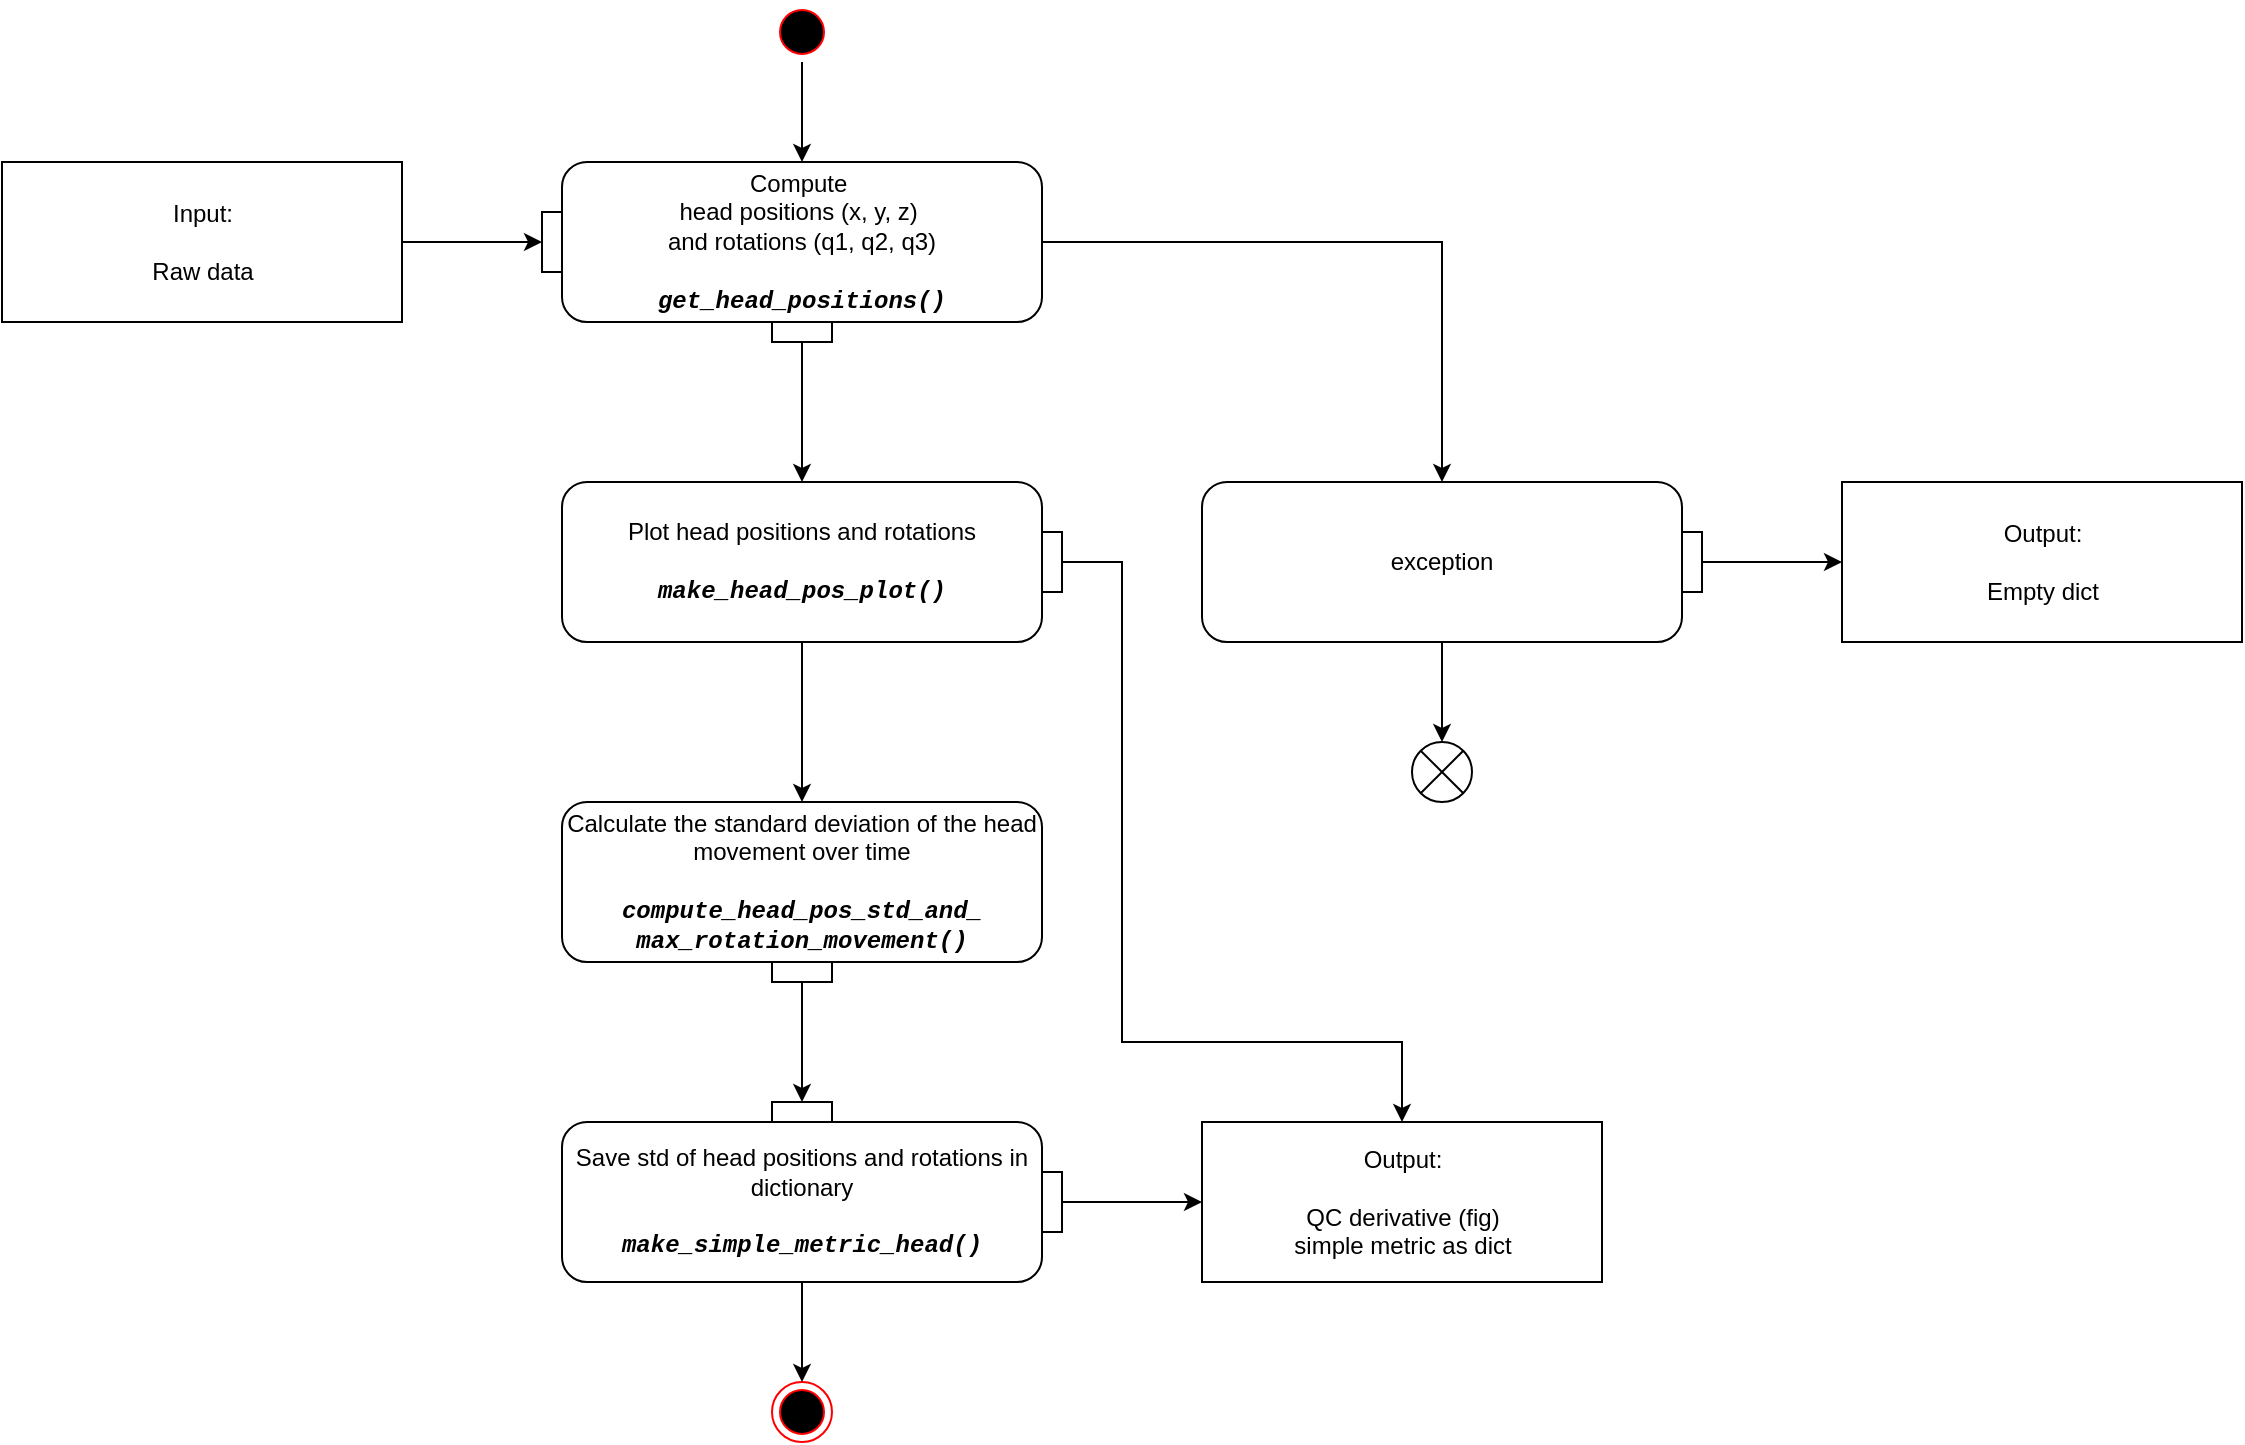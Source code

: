 <mxfile version="20.8.16" type="device"><diagram name="Page-1" id="cNk8rawfNz_4RUY2DilG"><mxGraphModel dx="1584" dy="1091" grid="1" gridSize="10" guides="1" tooltips="1" connect="1" arrows="1" fold="1" page="0" pageScale="1" pageWidth="1169" pageHeight="827" math="0" shadow="0"><root><mxCell id="0"/><mxCell id="1" parent="0"/><mxCell id="WeTih67nczexHxwz61cG-1" value="" style="ellipse;html=1;shape=startState;fillColor=#000000;strokeColor=#ff0000;" parent="1" vertex="1"><mxGeometry x="425" y="40" width="30" height="30" as="geometry"/></mxCell><mxCell id="WeTih67nczexHxwz61cG-22" value="" style="ellipse;html=1;shape=endState;fillColor=#000000;strokeColor=#ff0000;" parent="1" vertex="1"><mxGeometry x="425" y="730" width="30" height="30" as="geometry"/></mxCell><mxCell id="WeTih67nczexHxwz61cG-80" value="Output:&lt;br&gt;&lt;br&gt;QC derivative (fig)&lt;br&gt;simple metric as dict" style="html=1;dashed=0;fontFamily=Helvetica;fontSize=12;fontColor=rgb(0, 0, 0);align=center;strokeColor=rgb(0, 0, 0);fillColor=rgb(255, 255, 255);" parent="1" vertex="1"><mxGeometry x="640" y="600" width="200" height="80" as="geometry"/></mxCell><mxCell id="i3P34daP5RMbJGs39lf5-1" value="Input:&lt;br&gt;&lt;br&gt;Raw data" style="html=1;" vertex="1" parent="1"><mxGeometry x="40" y="120" width="200" height="80" as="geometry"/></mxCell><mxCell id="i3P34daP5RMbJGs39lf5-105" value="" style="edgeStyle=orthogonalEdgeStyle;rounded=0;orthogonalLoop=1;jettySize=auto;html=1;fontFamily=Courier New;fontSize=12;" edge="1" parent="1" source="i3P34daP5RMbJGs39lf5-99" target="i3P34daP5RMbJGs39lf5-104"><mxGeometry relative="1" as="geometry"/></mxCell><mxCell id="i3P34daP5RMbJGs39lf5-106" value="" style="edgeStyle=orthogonalEdgeStyle;rounded=0;orthogonalLoop=1;jettySize=auto;html=1;fontFamily=Courier New;fontSize=12;" edge="1" parent="1" source="i3P34daP5RMbJGs39lf5-102" target="WeTih67nczexHxwz61cG-80"><mxGeometry relative="1" as="geometry"/></mxCell><mxCell id="i3P34daP5RMbJGs39lf5-107" value="" style="edgeStyle=orthogonalEdgeStyle;rounded=0;orthogonalLoop=1;jettySize=auto;html=1;fontFamily=Courier New;fontSize=12;" edge="1" parent="1" source="i3P34daP5RMbJGs39lf5-101" target="WeTih67nczexHxwz61cG-22"><mxGeometry relative="1" as="geometry"/></mxCell><mxCell id="i3P34daP5RMbJGs39lf5-133" value="" style="edgeStyle=orthogonalEdgeStyle;rounded=0;orthogonalLoop=1;jettySize=auto;html=1;fontFamily=Courier New;fontSize=12;" edge="1" parent="1" source="i3P34daP5RMbJGs39lf5-129" target="i3P34daP5RMbJGs39lf5-92"><mxGeometry relative="1" as="geometry"/></mxCell><mxCell id="i3P34daP5RMbJGs39lf5-140" value="Output:&lt;br&gt;&lt;br&gt;Empty dict" style="html=1;dashed=0;fontFamily=Helvetica;fontSize=12;fontColor=rgb(0, 0, 0);align=center;strokeColor=rgb(0, 0, 0);fillColor=rgb(255, 255, 255);" vertex="1" parent="1"><mxGeometry x="960" y="280" width="200" height="80" as="geometry"/></mxCell><mxCell id="i3P34daP5RMbJGs39lf5-142" value="" style="shape=sumEllipse;perimeter=ellipsePerimeter;whiteSpace=wrap;html=1;backgroundOutline=1;fontFamily=Courier New;fontSize=12;" vertex="1" parent="1"><mxGeometry x="745" y="410" width="30" height="30" as="geometry"/></mxCell><mxCell id="i3P34daP5RMbJGs39lf5-132" value="" style="edgeStyle=orthogonalEdgeStyle;rounded=0;orthogonalLoop=1;jettySize=auto;html=1;fontFamily=Courier New;fontSize=12;" edge="1" parent="1" source="WeTih67nczexHxwz61cG-1" target="i3P34daP5RMbJGs39lf5-128"><mxGeometry relative="1" as="geometry"/></mxCell><mxCell id="i3P34daP5RMbJGs39lf5-144" value="" style="edgeStyle=orthogonalEdgeStyle;rounded=0;orthogonalLoop=1;jettySize=auto;html=1;fontFamily=Courier New;fontSize=12;" edge="1" parent="1" source="i3P34daP5RMbJGs39lf5-92" target="i3P34daP5RMbJGs39lf5-98"><mxGeometry relative="1" as="geometry"/></mxCell><mxCell id="i3P34daP5RMbJGs39lf5-145" style="edgeStyle=orthogonalEdgeStyle;rounded=0;orthogonalLoop=1;jettySize=auto;html=1;entryX=0.5;entryY=0;entryDx=0;entryDy=0;fontFamily=Courier New;fontSize=12;" edge="1" parent="1" source="i3P34daP5RMbJGs39lf5-128" target="i3P34daP5RMbJGs39lf5-137"><mxGeometry relative="1" as="geometry"/></mxCell><mxCell id="i3P34daP5RMbJGs39lf5-146" value="" style="edgeStyle=orthogonalEdgeStyle;rounded=0;orthogonalLoop=1;jettySize=auto;html=1;fontFamily=Courier New;fontSize=12;" edge="1" parent="1" source="i3P34daP5RMbJGs39lf5-138" target="i3P34daP5RMbJGs39lf5-140"><mxGeometry relative="1" as="geometry"/></mxCell><mxCell id="i3P34daP5RMbJGs39lf5-147" value="" style="edgeStyle=orthogonalEdgeStyle;rounded=0;orthogonalLoop=1;jettySize=auto;html=1;fontFamily=Courier New;fontSize=12;" edge="1" parent="1" source="i3P34daP5RMbJGs39lf5-137" target="i3P34daP5RMbJGs39lf5-142"><mxGeometry relative="1" as="geometry"/></mxCell><mxCell id="i3P34daP5RMbJGs39lf5-134" value="" style="edgeStyle=orthogonalEdgeStyle;rounded=0;orthogonalLoop=1;jettySize=auto;html=1;fontFamily=Courier New;fontSize=12;" edge="1" parent="1" source="i3P34daP5RMbJGs39lf5-1" target="i3P34daP5RMbJGs39lf5-131"><mxGeometry relative="1" as="geometry"/></mxCell><mxCell id="i3P34daP5RMbJGs39lf5-148" style="edgeStyle=orthogonalEdgeStyle;rounded=0;orthogonalLoop=1;jettySize=auto;html=1;exitX=1;exitY=0.5;exitDx=0;exitDy=0;entryX=0.5;entryY=0;entryDx=0;entryDy=0;fontFamily=Courier New;fontSize=12;" edge="1" parent="1" source="i3P34daP5RMbJGs39lf5-93" target="WeTih67nczexHxwz61cG-80"><mxGeometry relative="1" as="geometry"><Array as="points"><mxPoint x="600" y="320"/><mxPoint x="600" y="560"/><mxPoint x="740" y="560"/></Array></mxGeometry></mxCell><mxCell id="i3P34daP5RMbJGs39lf5-152" value="" style="group" vertex="1" connectable="0" parent="1"><mxGeometry x="310" y="120" width="250" height="90" as="geometry"/></mxCell><mxCell id="i3P34daP5RMbJGs39lf5-128" value="&lt;div style=&quot;border-color: var(--border-color);&quot;&gt;Compute&amp;nbsp;&lt;/div&gt;&lt;div style=&quot;border-color: var(--border-color);&quot;&gt;head positions (x, y, z)&amp;nbsp;&lt;/div&gt;&lt;div style=&quot;border-color: var(--border-color);&quot;&gt;and rotations (q1, q2, q3)&lt;/div&gt;&lt;br style=&quot;border-color: var(--border-color);&quot;&gt;&lt;div style=&quot;border-color: var(--border-color);&quot;&gt;&lt;font style=&quot;border-color: var(--border-color);&quot; face=&quot;Courier New&quot;&gt;&lt;b style=&quot;border-color: var(--border-color);&quot;&gt;&lt;i style=&quot;border-color: var(--border-color);&quot;&gt;get_head_positions()&lt;/i&gt;&lt;/b&gt;&lt;/font&gt;&lt;/div&gt;" style="html=1;align=center;verticalAlign=middle;rounded=1;absoluteArcSize=1;arcSize=25;dashed=0;fontFamily=Helvetica;fontSize=12;whiteSpace=wrap;container=0;noLabel=0;imageAlign=center;" vertex="1" parent="i3P34daP5RMbJGs39lf5-152"><mxGeometry x="10" width="240" height="80" as="geometry"/></mxCell><mxCell id="i3P34daP5RMbJGs39lf5-129" value="pinOut 2" style="fontStyle=0;labelPosition=center;verticalLabelPosition=bottom;align=center;verticalAlign=top;spacingLeft=2;fontFamily=Helvetica;fontSize=12;resizable=0;container=0;noLabel=1;" vertex="1" parent="i3P34daP5RMbJGs39lf5-152"><mxGeometry x="115" y="80" width="30" height="10" as="geometry"/></mxCell><mxCell id="i3P34daP5RMbJGs39lf5-131" value="pinIn 2" style="fontStyle=0;labelPosition=left;verticalLabelPosition=middle;align=right;verticalAlign=middle;spacingLeft=2;fontFamily=Helvetica;fontSize=12;flipH=0;resizable=0;container=0;noLabel=1;" vertex="1" parent="i3P34daP5RMbJGs39lf5-152"><mxGeometry y="25" width="10" height="30" as="geometry"/></mxCell><mxCell id="i3P34daP5RMbJGs39lf5-153" value="" style="group" vertex="1" connectable="0" parent="1"><mxGeometry x="320" y="280" width="250" height="80" as="geometry"/></mxCell><mxCell id="i3P34daP5RMbJGs39lf5-92" value="&lt;div&gt;Plot head positions and rotations&lt;/div&gt;&lt;br&gt;&lt;font face=&quot;Courier New&quot;&gt;&lt;b&gt;&lt;i&gt;make_head_pos_plot()&lt;/i&gt;&lt;/b&gt;&lt;/font&gt;" style="html=1;align=center;verticalAlign=middle;rounded=1;absoluteArcSize=1;arcSize=25;dashed=0;fontFamily=Helvetica;fontSize=12;whiteSpace=wrap;container=0;noLabel=0;imageAlign=center;" vertex="1" parent="i3P34daP5RMbJGs39lf5-153"><mxGeometry width="240" height="80" as="geometry"/></mxCell><mxCell id="i3P34daP5RMbJGs39lf5-93" value="pinOut 1" style="fontStyle=0;labelPosition=right;verticalLabelPosition=middle;align=left;verticalAlign=middle;spacingLeft=2;fontFamily=Helvetica;fontSize=12;resizable=0;container=0;noLabel=1;" vertex="1" parent="i3P34daP5RMbJGs39lf5-153"><mxGeometry x="240" y="25" width="10" height="30" as="geometry"/></mxCell><mxCell id="i3P34daP5RMbJGs39lf5-154" value="" style="group" vertex="1" connectable="0" parent="1"><mxGeometry x="640" y="280" width="250" height="80" as="geometry"/></mxCell><mxCell id="i3P34daP5RMbJGs39lf5-137" value="exception" style="html=1;align=center;verticalAlign=middle;rounded=1;absoluteArcSize=1;arcSize=25;dashed=0;fontFamily=Helvetica;fontSize=12;whiteSpace=wrap;container=0;noLabel=0;imageAlign=center;" vertex="1" parent="i3P34daP5RMbJGs39lf5-154"><mxGeometry width="240" height="80" as="geometry"/></mxCell><mxCell id="i3P34daP5RMbJGs39lf5-138" value="pinOut 1" style="fontStyle=0;labelPosition=right;verticalLabelPosition=middle;align=left;verticalAlign=middle;spacingLeft=2;fontFamily=Helvetica;fontSize=12;resizable=0;container=0;noLabel=1;" vertex="1" parent="i3P34daP5RMbJGs39lf5-154"><mxGeometry x="240" y="25" width="10" height="30" as="geometry"/></mxCell><mxCell id="i3P34daP5RMbJGs39lf5-155" value="" style="group" vertex="1" connectable="0" parent="1"><mxGeometry x="320" y="440" width="240" height="90" as="geometry"/></mxCell><mxCell id="i3P34daP5RMbJGs39lf5-98" value="&lt;div&gt;Calculate the standard deviation of the head movement over time&lt;/div&gt;&lt;br&gt;&lt;div&gt;&lt;font face=&quot;Courier New&quot;&gt;&lt;b&gt;&lt;i&gt;compute_head_pos_std_and_&lt;/i&gt;&lt;/b&gt;&lt;/font&gt;&lt;/div&gt;&lt;div&gt;&lt;b style=&quot;font-family: &amp;quot;Courier New&amp;quot;; background-color: initial;&quot;&gt;&lt;i&gt;max_rotation_movement()&lt;/i&gt;&lt;/b&gt;&lt;br&gt;&lt;/div&gt;" style="html=1;align=center;verticalAlign=middle;rounded=1;absoluteArcSize=1;arcSize=25;dashed=0;fontFamily=Helvetica;fontSize=12;whiteSpace=wrap;container=0;noLabel=0;imageAlign=center;" vertex="1" parent="i3P34daP5RMbJGs39lf5-155"><mxGeometry width="240" height="80" as="geometry"/></mxCell><mxCell id="i3P34daP5RMbJGs39lf5-99" value="pinOut 2" style="fontStyle=0;labelPosition=center;verticalLabelPosition=bottom;align=center;verticalAlign=top;spacingLeft=2;fontFamily=Helvetica;fontSize=12;resizable=0;container=0;noLabel=1;" vertex="1" parent="i3P34daP5RMbJGs39lf5-155"><mxGeometry x="105" y="80" width="30" height="10" as="geometry"/></mxCell><mxCell id="i3P34daP5RMbJGs39lf5-156" value="" style="group" vertex="1" connectable="0" parent="1"><mxGeometry x="320" y="590" width="250" height="90" as="geometry"/></mxCell><mxCell id="i3P34daP5RMbJGs39lf5-101" value="&lt;div&gt;Save std of head positions and rotations in dictionary&lt;/div&gt;&lt;br&gt;&lt;font face=&quot;Courier New&quot;&gt;&lt;b&gt;&lt;i&gt;make_simple_metric_head()&lt;/i&gt;&lt;/b&gt;&lt;/font&gt;" style="html=1;align=center;verticalAlign=middle;rounded=1;absoluteArcSize=1;arcSize=25;dashed=0;fontFamily=Helvetica;fontSize=12;whiteSpace=wrap;container=0;noLabel=0;imageAlign=center;" vertex="1" parent="i3P34daP5RMbJGs39lf5-156"><mxGeometry y="10" width="240" height="80" as="geometry"/></mxCell><mxCell id="i3P34daP5RMbJGs39lf5-102" value="pinOut 1" style="fontStyle=0;labelPosition=right;verticalLabelPosition=middle;align=left;verticalAlign=middle;spacingLeft=2;fontFamily=Helvetica;fontSize=12;resizable=0;container=0;noLabel=1;" vertex="1" parent="i3P34daP5RMbJGs39lf5-156"><mxGeometry x="240" y="35" width="10" height="30" as="geometry"/></mxCell><mxCell id="i3P34daP5RMbJGs39lf5-104" value="pinIn 1" style="fontStyle=0;labelPosition=center;verticalLabelPosition=top;align=center;verticalAlign=bottom;spacingLeft=2;fontFamily=Helvetica;fontSize=12;resizable=0;container=0;noLabel=1;" vertex="1" parent="i3P34daP5RMbJGs39lf5-156"><mxGeometry x="105" width="30" height="10" as="geometry"/></mxCell></root></mxGraphModel></diagram></mxfile>